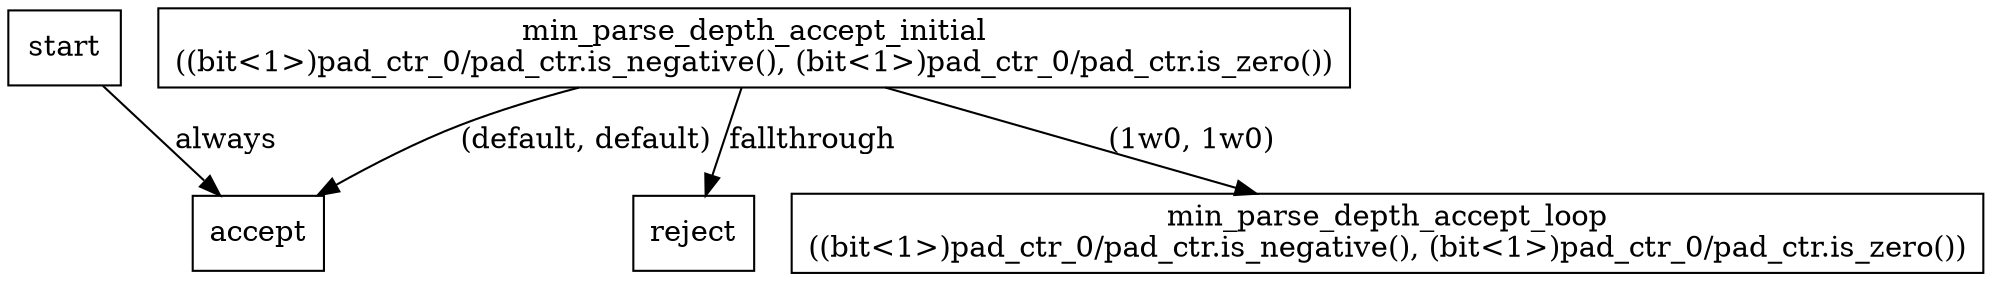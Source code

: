 digraph EgressParser{
start [shape=rectangle,label="start"]
accept [shape=rectangle,label="accept"]
reject [shape=rectangle,label="reject"]
min_parse_depth_accept_initial [shape=rectangle,label="min_parse_depth_accept_initial
((bit<1>)pad_ctr_0/pad_ctr.is_negative(), (bit<1>)pad_ctr_0/pad_ctr.is_zero())"]
min_parse_depth_accept_loop [shape=rectangle,label="min_parse_depth_accept_loop
((bit<1>)pad_ctr_0/pad_ctr.is_negative(), (bit<1>)pad_ctr_0/pad_ctr.is_zero())"]
start -> accept [label="always"]
min_parse_depth_accept_initial -> min_parse_depth_accept_loop [label="(1w0, 1w0)"]
min_parse_depth_accept_initial -> accept [label="(default, default)"]
min_parse_depth_accept_initial -> reject [label="fallthrough"]
}
